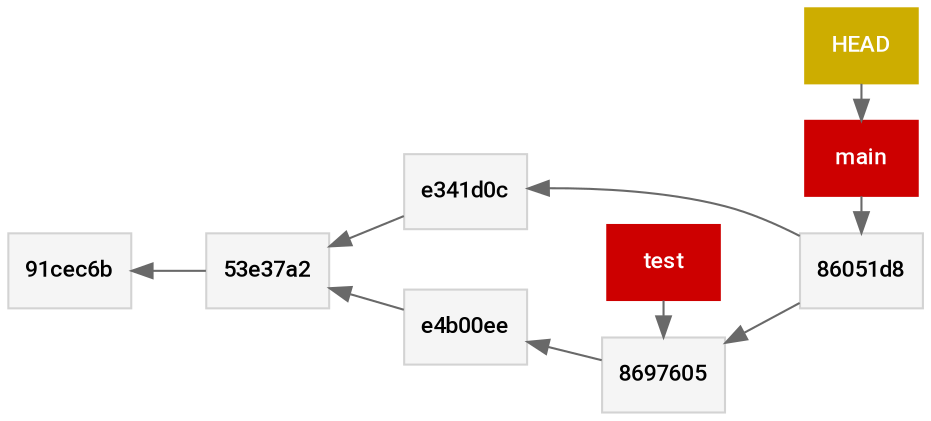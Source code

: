 digraph {
    rankdir=RL
    edge [color=dimgray]
    node [shape=box, style=filled, color=lightgray, fillcolor=whitesmoke, fontname="Roboto Medium", fontsize=11]
    head [label="HEAD", style=filled, color=gold3, fillcolor=gold3, fontcolor=white]
    b1 [label="main", style=filled, color=red3, fillcolor=red3, fontcolor=white]
    b2 [label="test", style=filled, color=red3, fillcolor=red3, fontcolor=white]
    c1 [label="91cec6b"]
    c2 [label="53e37a2"]
    c2 -> c1
    c3 [label="e341d0c"]
    c3 -> c2
    c4 [label="e4b00ee"]
    c4 -> c2
    c5 [label="8697605"]
    c5 -> c4
    c6 [label="86051d8"]
    c6 -> c3
    c6 -> c5
    b2 -> c5
    subgraph b2_sub {
        rank="same"
        b2
        c5
    }
    b1 -> c6
    subgraph b1_sub {
        rank="same"
        b1
        c6
        head
    }
    head -> b1
}
